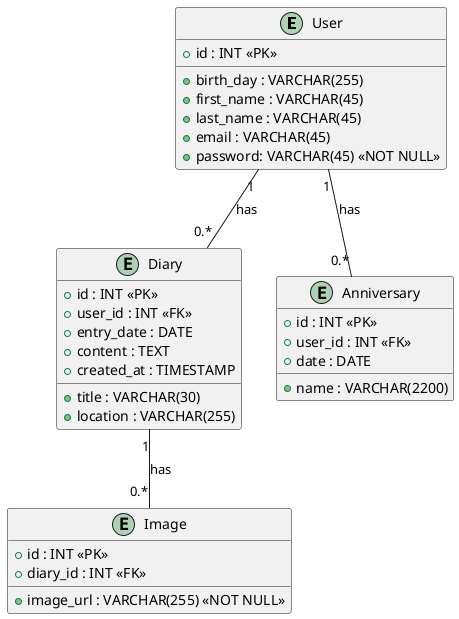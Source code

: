 @startuml
' カラムはスネークケースで記述する
' 図を描画するためにGraphvizをインストールする
' Graphviz dot executableのパスを指定する
Entity User {
  + id : INT <<PK>>
  + birth_day : VARCHAR(255)
  + first_name : VARCHAR(45)
  + last_name : VARCHAR(45)
  + email : VARCHAR(45)
  + password: VARCHAR(45) <<NOT NULL>>
}


'Entity Partner {
'}

Entity Diary {
  + id : INT <<PK>>
  + user_id : INT <<FK>>
  + entry_date : DATE
  + title : VARCHAR(30)
  + content : TEXT
  + location : VARCHAR(255)
  + created_at : TIMESTAMP
}

Entity Image {
  + id : INT <<PK>>
  + diary_id : INT <<FK>>
  + image_url : VARCHAR(255) <<NOT NULL>>
}

Entity Anniversary {
  + id : INT <<PK>>
  + user_id : INT <<FK>>
  + date : DATE
  ' Instagramの文字数上限を参考
  + name : VARCHAR(2200)
}

User "1" -- "0.*" Diary : has
User "1" -- "0.*" Anniversary : has
Diary "1" -- "0.*" Image : has
@enduml